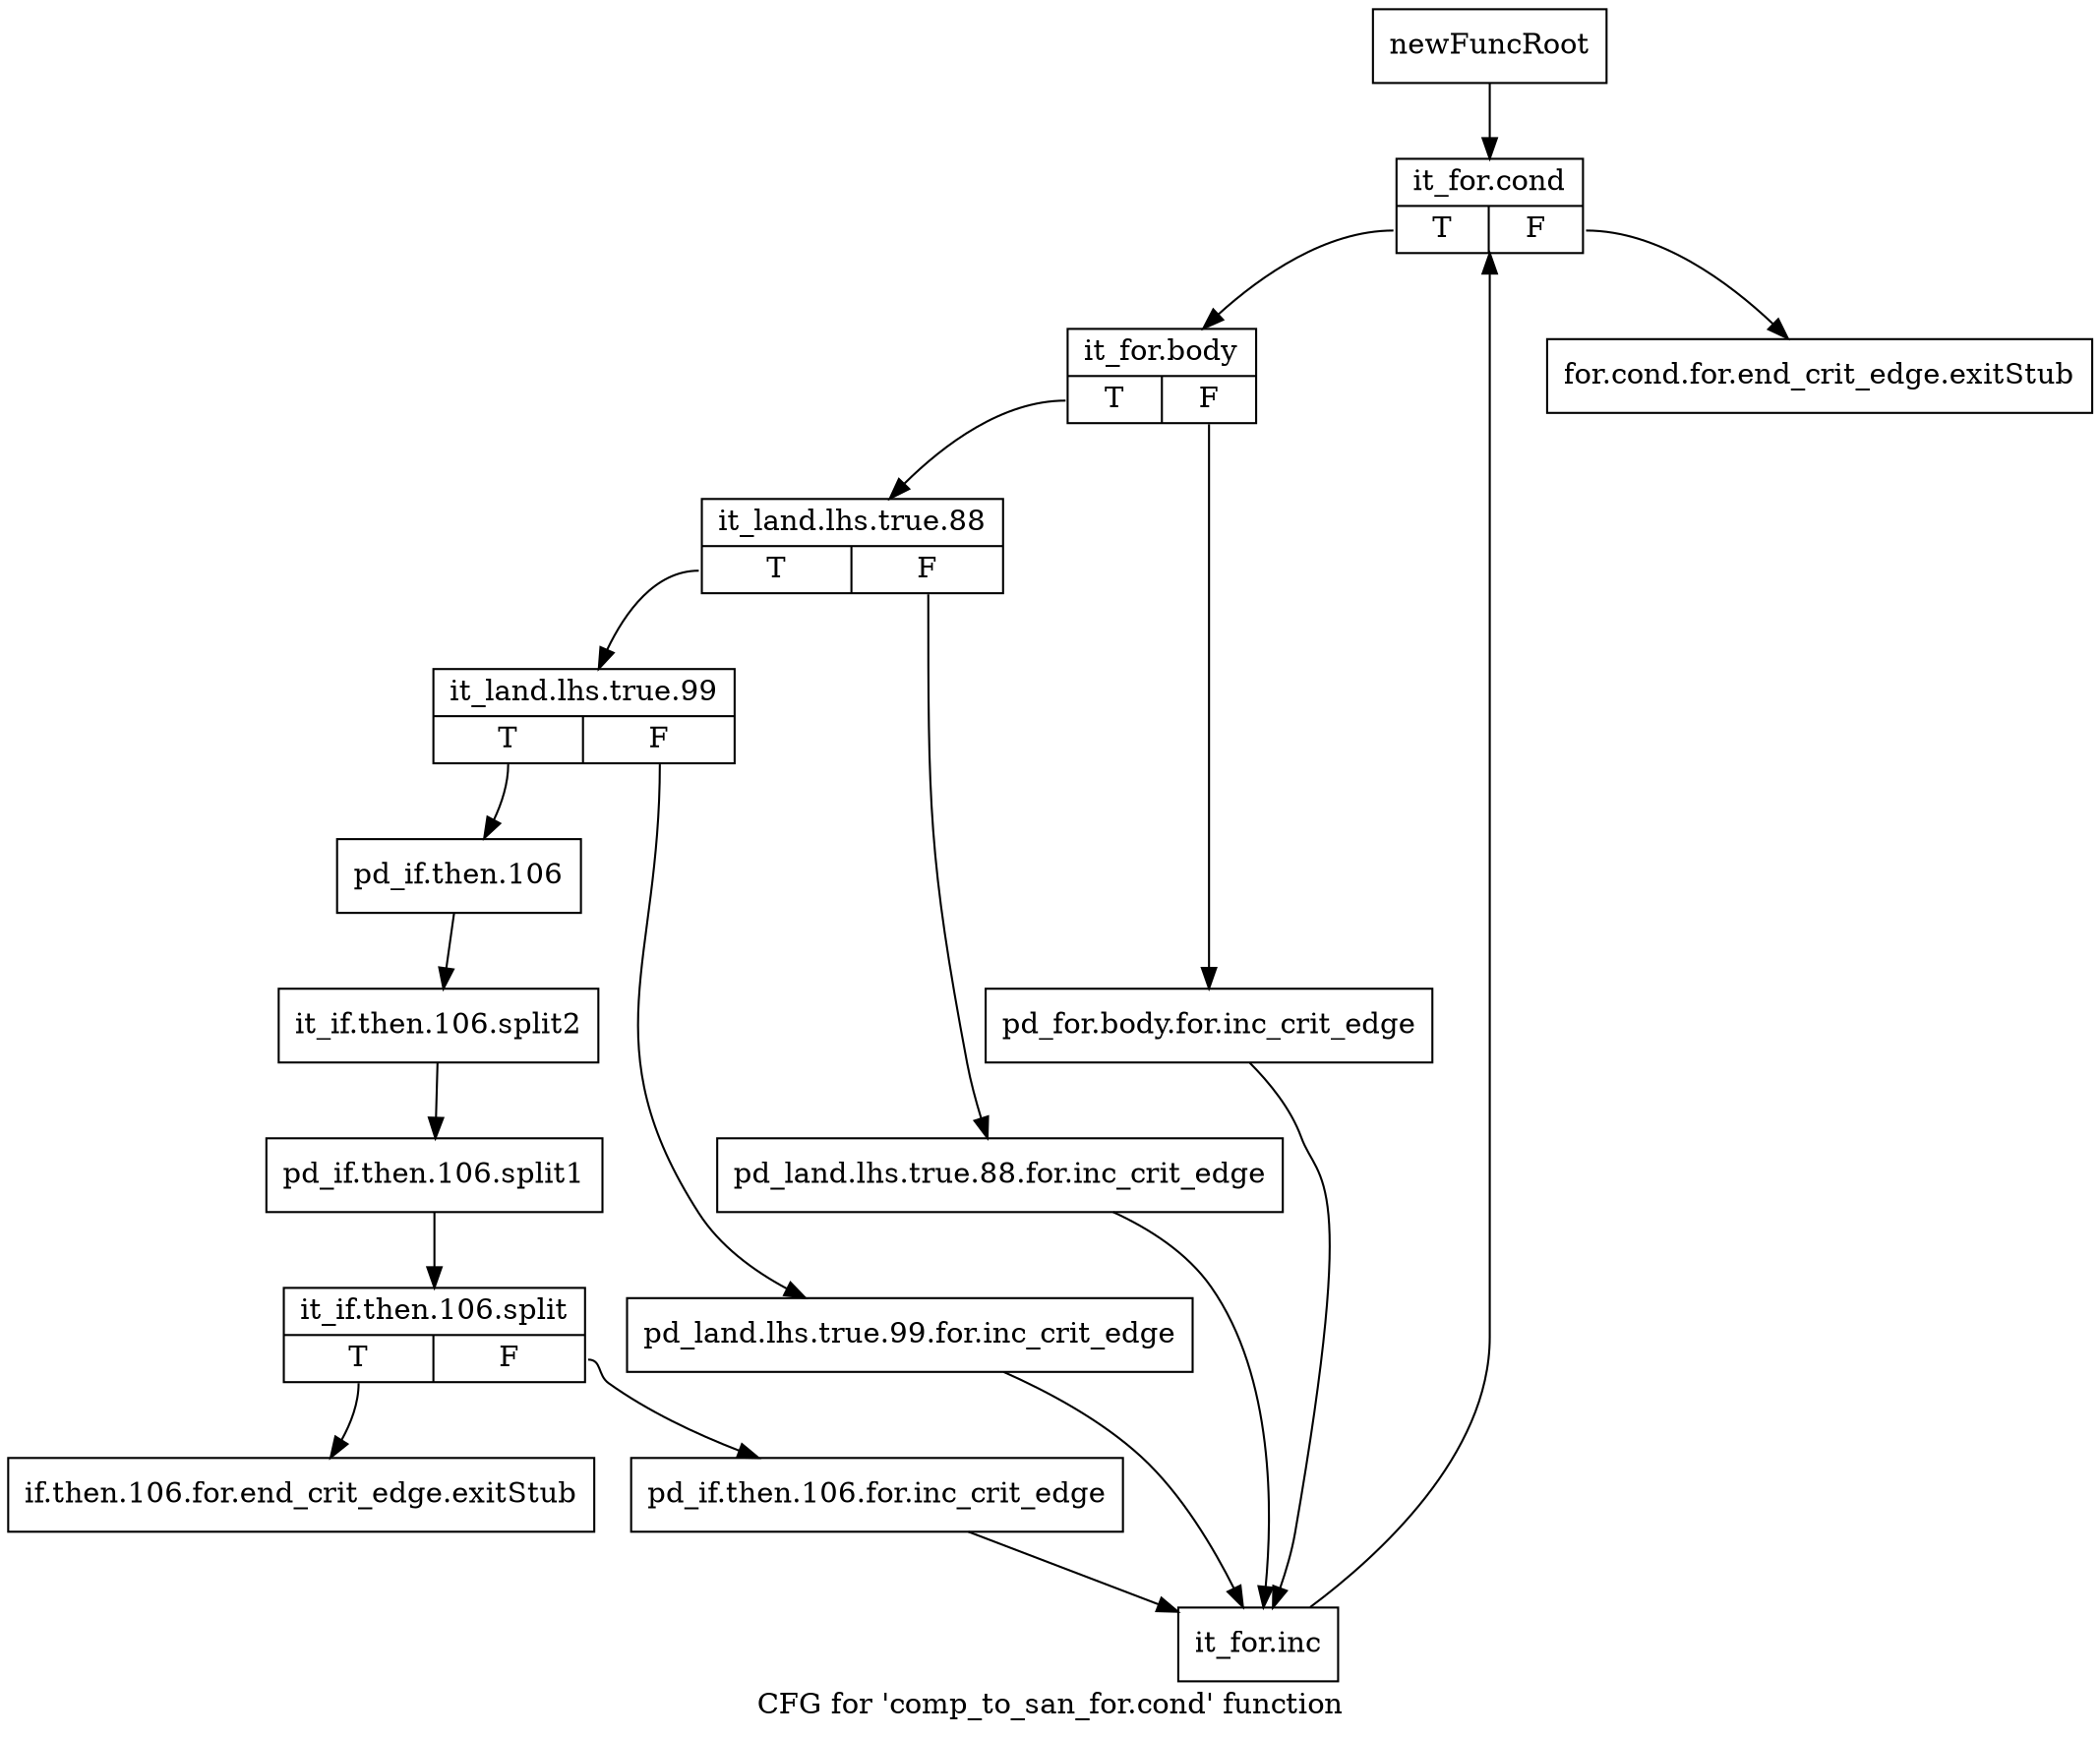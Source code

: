 digraph "CFG for 'comp_to_san_for.cond' function" {
	label="CFG for 'comp_to_san_for.cond' function";

	Node0x11dc290 [shape=record,label="{newFuncRoot}"];
	Node0x11dc290 -> Node0x11dc380;
	Node0x11dc2e0 [shape=record,label="{for.cond.for.end_crit_edge.exitStub}"];
	Node0x11dc330 [shape=record,label="{if.then.106.for.end_crit_edge.exitStub}"];
	Node0x11dc380 [shape=record,label="{it_for.cond|{<s0>T|<s1>F}}"];
	Node0x11dc380:s0 -> Node0x11dc3d0;
	Node0x11dc380:s1 -> Node0x11dc2e0;
	Node0x11dc3d0 [shape=record,label="{it_for.body|{<s0>T|<s1>F}}"];
	Node0x11dc3d0:s0 -> Node0x11dc470;
	Node0x11dc3d0:s1 -> Node0x11dc420;
	Node0x11dc420 [shape=record,label="{pd_for.body.for.inc_crit_edge}"];
	Node0x11dc420 -> Node0x11dc650;
	Node0x11dc470 [shape=record,label="{it_land.lhs.true.88|{<s0>T|<s1>F}}"];
	Node0x11dc470:s0 -> Node0x11dc510;
	Node0x11dc470:s1 -> Node0x11dc4c0;
	Node0x11dc4c0 [shape=record,label="{pd_land.lhs.true.88.for.inc_crit_edge}"];
	Node0x11dc4c0 -> Node0x11dc650;
	Node0x11dc510 [shape=record,label="{it_land.lhs.true.99|{<s0>T|<s1>F}}"];
	Node0x11dc510:s0 -> Node0x11dc5b0;
	Node0x11dc510:s1 -> Node0x11dc560;
	Node0x11dc560 [shape=record,label="{pd_land.lhs.true.99.for.inc_crit_edge}"];
	Node0x11dc560 -> Node0x11dc650;
	Node0x11dc5b0 [shape=record,label="{pd_if.then.106}"];
	Node0x11dc5b0 -> Node0x14a3a80;
	Node0x14a3a80 [shape=record,label="{it_if.then.106.split2}"];
	Node0x14a3a80 -> Node0x1461d60;
	Node0x1461d60 [shape=record,label="{pd_if.then.106.split1}"];
	Node0x1461d60 -> Node0x14628a0;
	Node0x14628a0 [shape=record,label="{it_if.then.106.split|{<s0>T|<s1>F}}"];
	Node0x14628a0:s0 -> Node0x11dc330;
	Node0x14628a0:s1 -> Node0x11dc600;
	Node0x11dc600 [shape=record,label="{pd_if.then.106.for.inc_crit_edge}"];
	Node0x11dc600 -> Node0x11dc650;
	Node0x11dc650 [shape=record,label="{it_for.inc}"];
	Node0x11dc650 -> Node0x11dc380;
}
